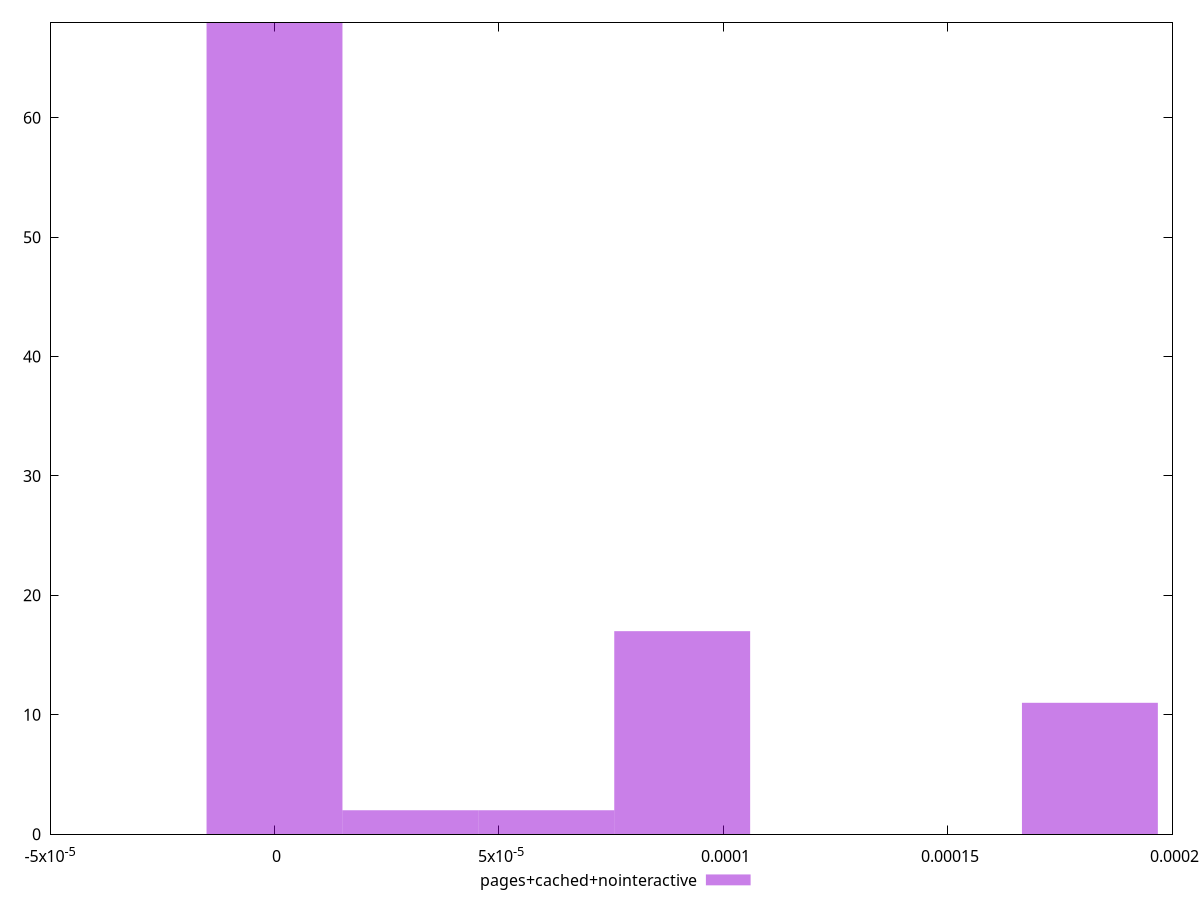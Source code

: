 $_pagesCachedNointeractive <<EOF
0.0001816052099209696 11
0.0000908026049604848 17
0 68
0.00003026753498682827 2
0.00006053506997365654 2
EOF
set key outside below
set terminal pngcairo
set output "report_00006_2020-11-02T20-21-41.718Z/largest-contentful-paint/pages+cached+nointeractive//hist.png"
set yrange [0:68]
set boxwidth 0.00003026753498682827
set style fill transparent solid 0.5 noborder
plot $_pagesCachedNointeractive title "pages+cached+nointeractive" with boxes ,